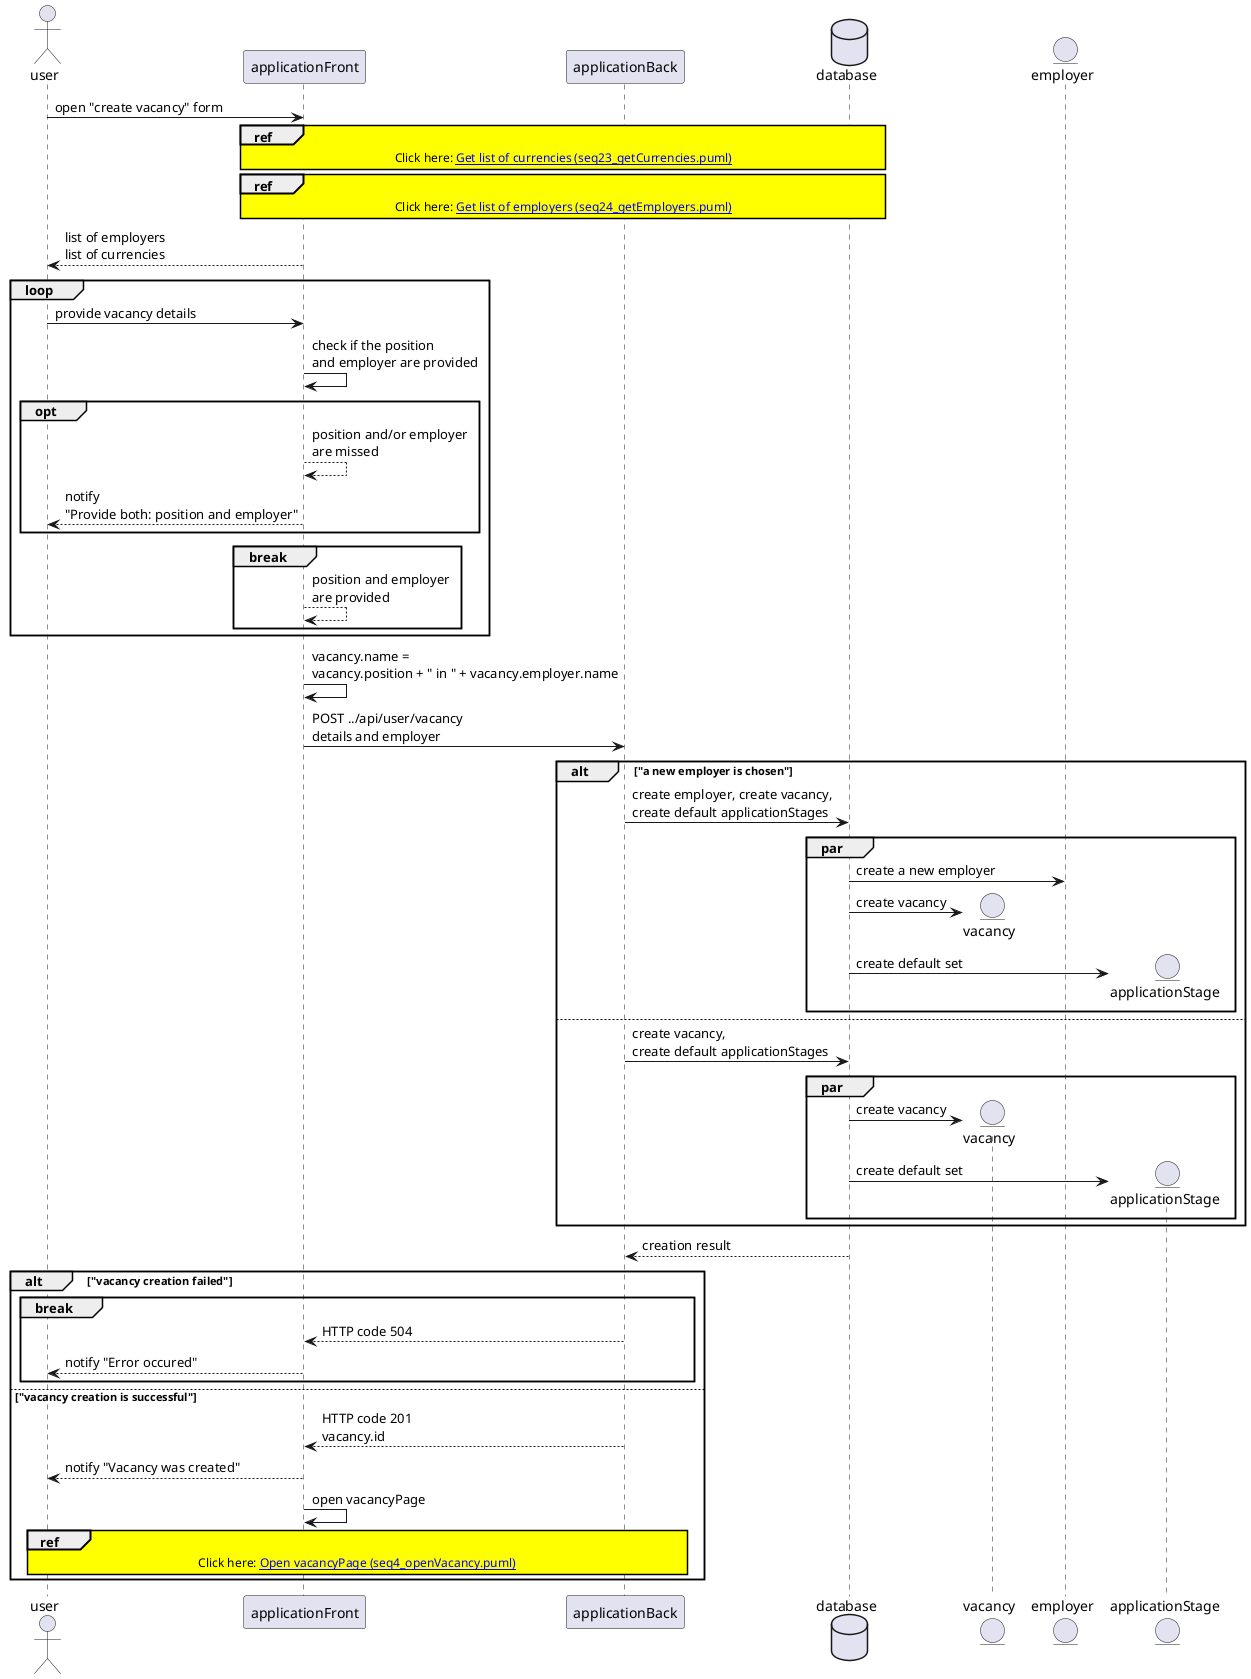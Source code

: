 @startuml "Create vacancy sequence diagram"
skinparam topurl https://github.com/dimonar2186/jobHunter/tree/master/srs/algorithms/
skinparam sequenceReferenceBackgroundColor yellow

    actor "user" as user
    participant "applicationFront" as front
    participant "applicationBack" as back
    database "database" as db
    entity "vacancy" as vacancy
    entity "employer" as employer
    entity "applicationStage" as applicationStage

    user -> front : open "create vacancy" form
    ref over front, back, db :Click here: [[seq24_getEmployers.puml Get list of currencies (seq23_getCurrencies.puml)]]
    ref over front, back, db :Click here: [[seq24_getEmployers.puml Get list of employers (seq24_getEmployers.puml)]]
    front --> user : list of employers\nlist of currencies
    loop
        user -> front : provide vacancy details
        front -> front : check if the position\nand employer are provided
        opt 
            front --> front : position and/or employer\nare missed
            front --> user : notify\n"Provide both: position and employer"
        end
        break
            front --> front : position and employer\nare provided
        end
    end
    front -> front : vacancy.name =\nvacancy.position + " in " + vacancy.employer.name
    front -> back : POST ../api/user/vacancy\ndetails and employer
    alt "a new employer is chosen"
        back -> db : create employer, create vacancy,\ncreate default applicationStages
        par
            db -> employer : create a new employer
            db -> vacancy ** : create vacancy
            db -> applicationStage ** : create default set
        end
    else
        back -> db : create vacancy,\ncreate default applicationStages
        par
            db -> vacancy ** : create vacancy
            db -> applicationStage ** : create default set
        end
    end
    db --> back : creation result
    alt "vacancy creation failed"
        break
            back --> front : HTTP code 504
            front --> user : notify "Error occured"
        end
    else "vacancy creation is successful"
        back --> front : HTTP code 201 \nvacancy.id
        front --> user : notify "Vacancy was created"
        front -> front : open vacancyPage
        ref over user, front, back :Click here: [[seq4_openVacancy.puml Open vacancyPage (seq4_openVacancy.puml)]]
    end
@enduml